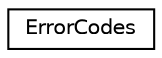 digraph "Graphical Class Hierarchy"
{
  edge [fontname="Helvetica",fontsize="10",labelfontname="Helvetica",labelfontsize="10"];
  node [fontname="Helvetica",fontsize="10",shape=record];
  rankdir="LR";
  Node0 [label="ErrorCodes",height=0.2,width=0.4,color="black", fillcolor="white", style="filled",URL="$class_error_codes.html",tooltip="Error code class provides function to return string message for certain enum error code..."];
}
